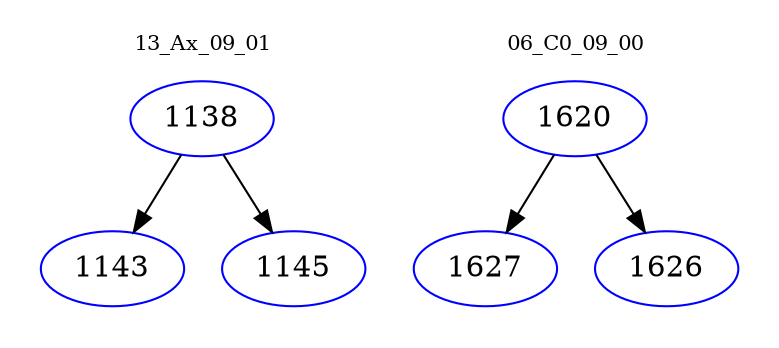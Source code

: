 digraph{
subgraph cluster_0 {
color = white
label = "13_Ax_09_01";
fontsize=10;
T0_1138 [label="1138", color="blue"]
T0_1138 -> T0_1143 [color="black"]
T0_1143 [label="1143", color="blue"]
T0_1138 -> T0_1145 [color="black"]
T0_1145 [label="1145", color="blue"]
}
subgraph cluster_1 {
color = white
label = "06_C0_09_00";
fontsize=10;
T1_1620 [label="1620", color="blue"]
T1_1620 -> T1_1627 [color="black"]
T1_1627 [label="1627", color="blue"]
T1_1620 -> T1_1626 [color="black"]
T1_1626 [label="1626", color="blue"]
}
}
